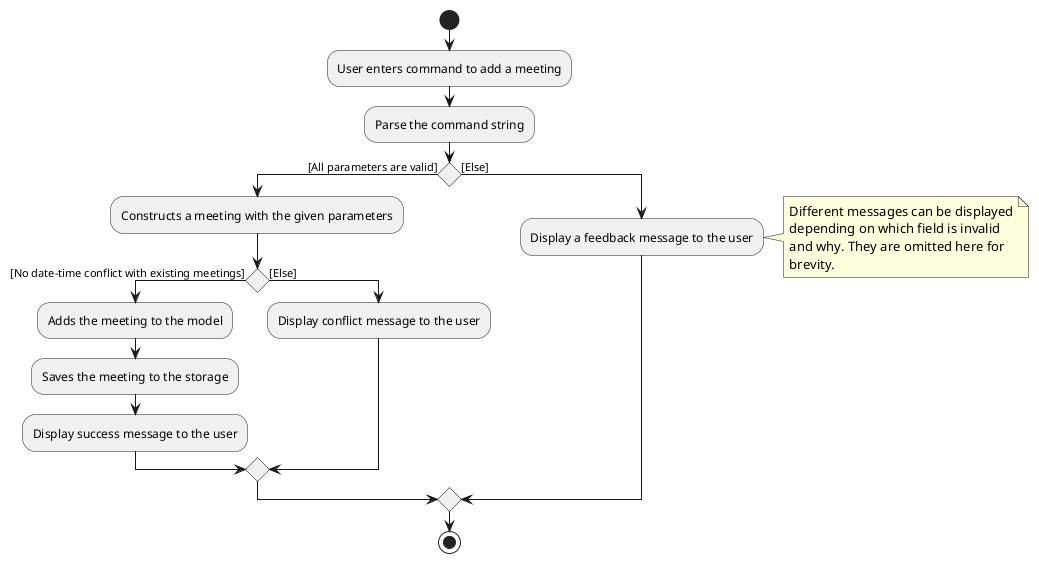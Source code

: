 @startuml
start
:User enters command to add a meeting;

:Parse the command string;

if () then ([All parameters are valid])
    :Constructs a meeting with the given parameters;
    if () then ([No date-time conflict with existing meetings])
        :Adds the meeting to the model;
        :Saves the meeting to the storage;
        :Display success message to the user;
    else ([Else])
        :Display conflict message to the user;
    endif
else ([Else])
    :Display a feedback message to the user;
    note right
        Different messages can be displayed
        depending on which field is invalid
        and why. They are omitted here for
        brevity.
    end note
endif
stop
'    stop
@enduml

